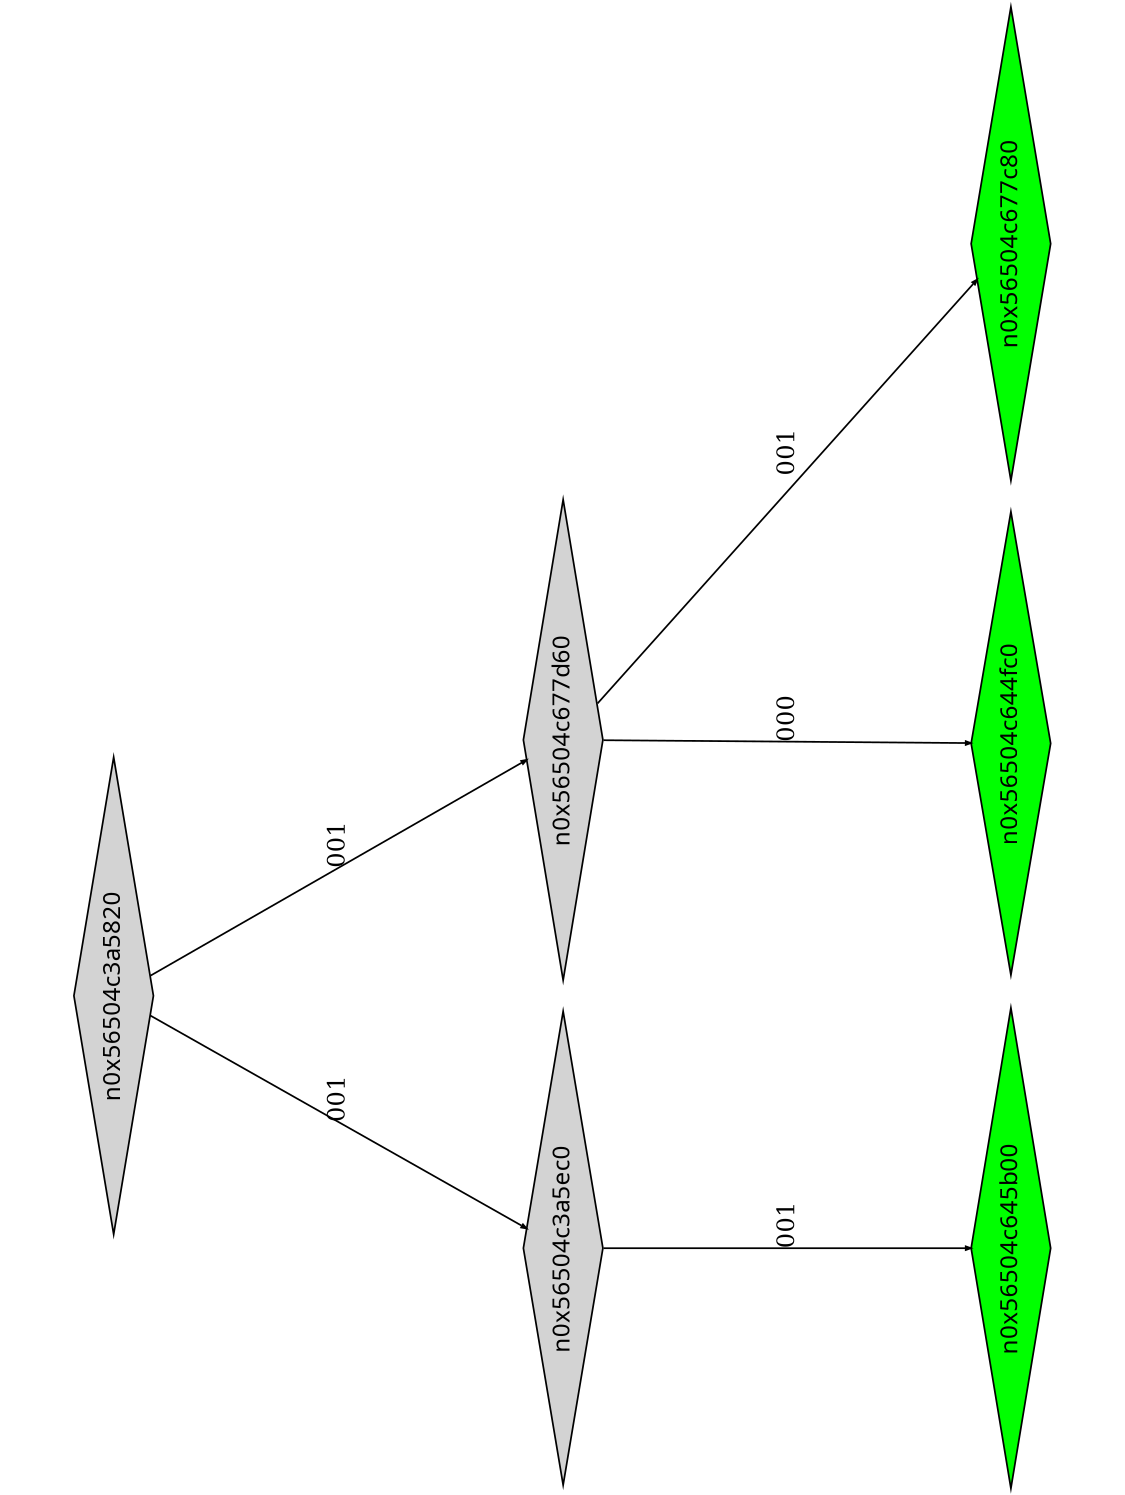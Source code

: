 digraph G {
	size="10,7.5";
	ratio=fill;
	rotate=90;
	center = "true";
	node [style="filled",width=.1,height=.1,fontname="Terminus"]
	edge [arrowsize=.3]
	n0x56504c3a5820 [shape=diamond];
	n0x56504c3a5820 -> n0x56504c3a5ec0 [label=001];
	n0x56504c3a5820 -> n0x56504c677d60 [label=001];
	n0x56504c677d60 [shape=diamond];
	n0x56504c677d60 -> n0x56504c644fc0 [label=000];
	n0x56504c677d60 -> n0x56504c677c80 [label=001];
	n0x56504c677c80 [shape=diamond,fillcolor=green];
	n0x56504c644fc0 [shape=diamond,fillcolor=green];
	n0x56504c3a5ec0 [shape=diamond];
	n0x56504c3a5ec0 -> n0x56504c645b00 [label=001];
	n0x56504c645b00 [shape=diamond,fillcolor=green];
}
